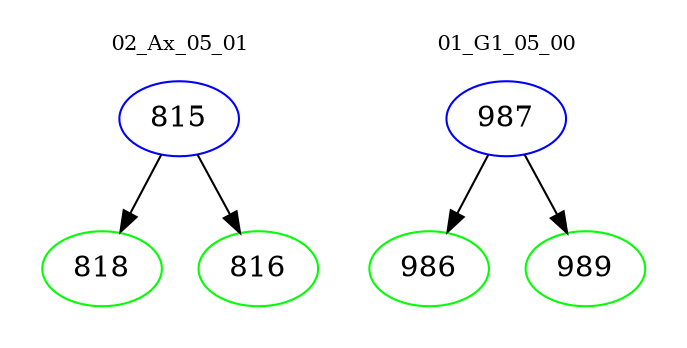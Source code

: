 digraph{
subgraph cluster_0 {
color = white
label = "02_Ax_05_01";
fontsize=10;
T0_815 [label="815", color="blue"]
T0_815 -> T0_818 [color="black"]
T0_818 [label="818", color="green"]
T0_815 -> T0_816 [color="black"]
T0_816 [label="816", color="green"]
}
subgraph cluster_1 {
color = white
label = "01_G1_05_00";
fontsize=10;
T1_987 [label="987", color="blue"]
T1_987 -> T1_986 [color="black"]
T1_986 [label="986", color="green"]
T1_987 -> T1_989 [color="black"]
T1_989 [label="989", color="green"]
}
}
